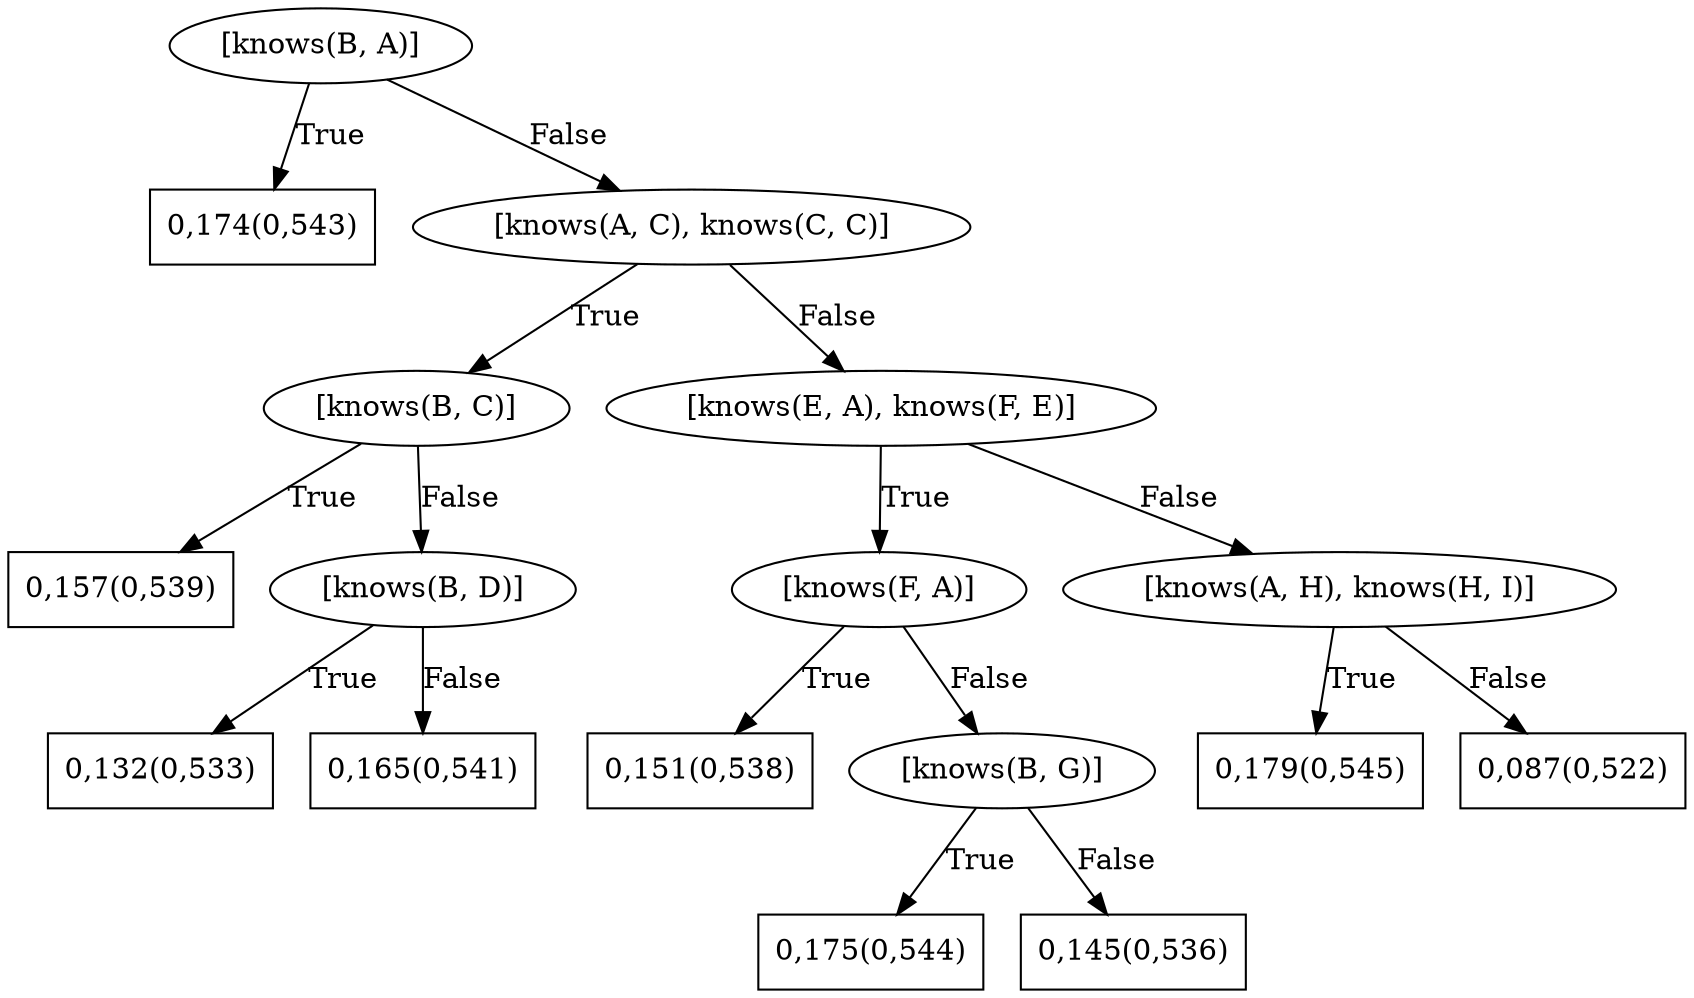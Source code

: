 digraph G{ 
1[label = "[knows(B, A)]"];
1 -> 2[label="True"];
1 -> 3[label="False"];
2[shape = box,label = "0,174(0,543)"];
3[label = "[knows(A, C), knows(C, C)]"];
3 -> 4[label="True"];
3 -> 5[label="False"];
4[label = "[knows(B, C)]"];
4 -> 6[label="True"];
4 -> 7[label="False"];
6[shape = box,label = "0,157(0,539)"];
7[label = "[knows(B, D)]"];
7 -> 8[label="True"];
7 -> 9[label="False"];
8[shape = box,label = "0,132(0,533)"];
9[shape = box,label = "0,165(0,541)"];
5[label = "[knows(E, A), knows(F, E)]"];
5 -> 10[label="True"];
5 -> 11[label="False"];
10[label = "[knows(F, A)]"];
10 -> 12[label="True"];
10 -> 13[label="False"];
12[shape = box,label = "0,151(0,538)"];
13[label = "[knows(B, G)]"];
13 -> 14[label="True"];
13 -> 15[label="False"];
14[shape = box,label = "0,175(0,544)"];
15[shape = box,label = "0,145(0,536)"];
11[label = "[knows(A, H), knows(H, I)]"];
11 -> 16[label="True"];
11 -> 17[label="False"];
16[shape = box,label = "0,179(0,545)"];
17[shape = box,label = "0,087(0,522)"];
}
